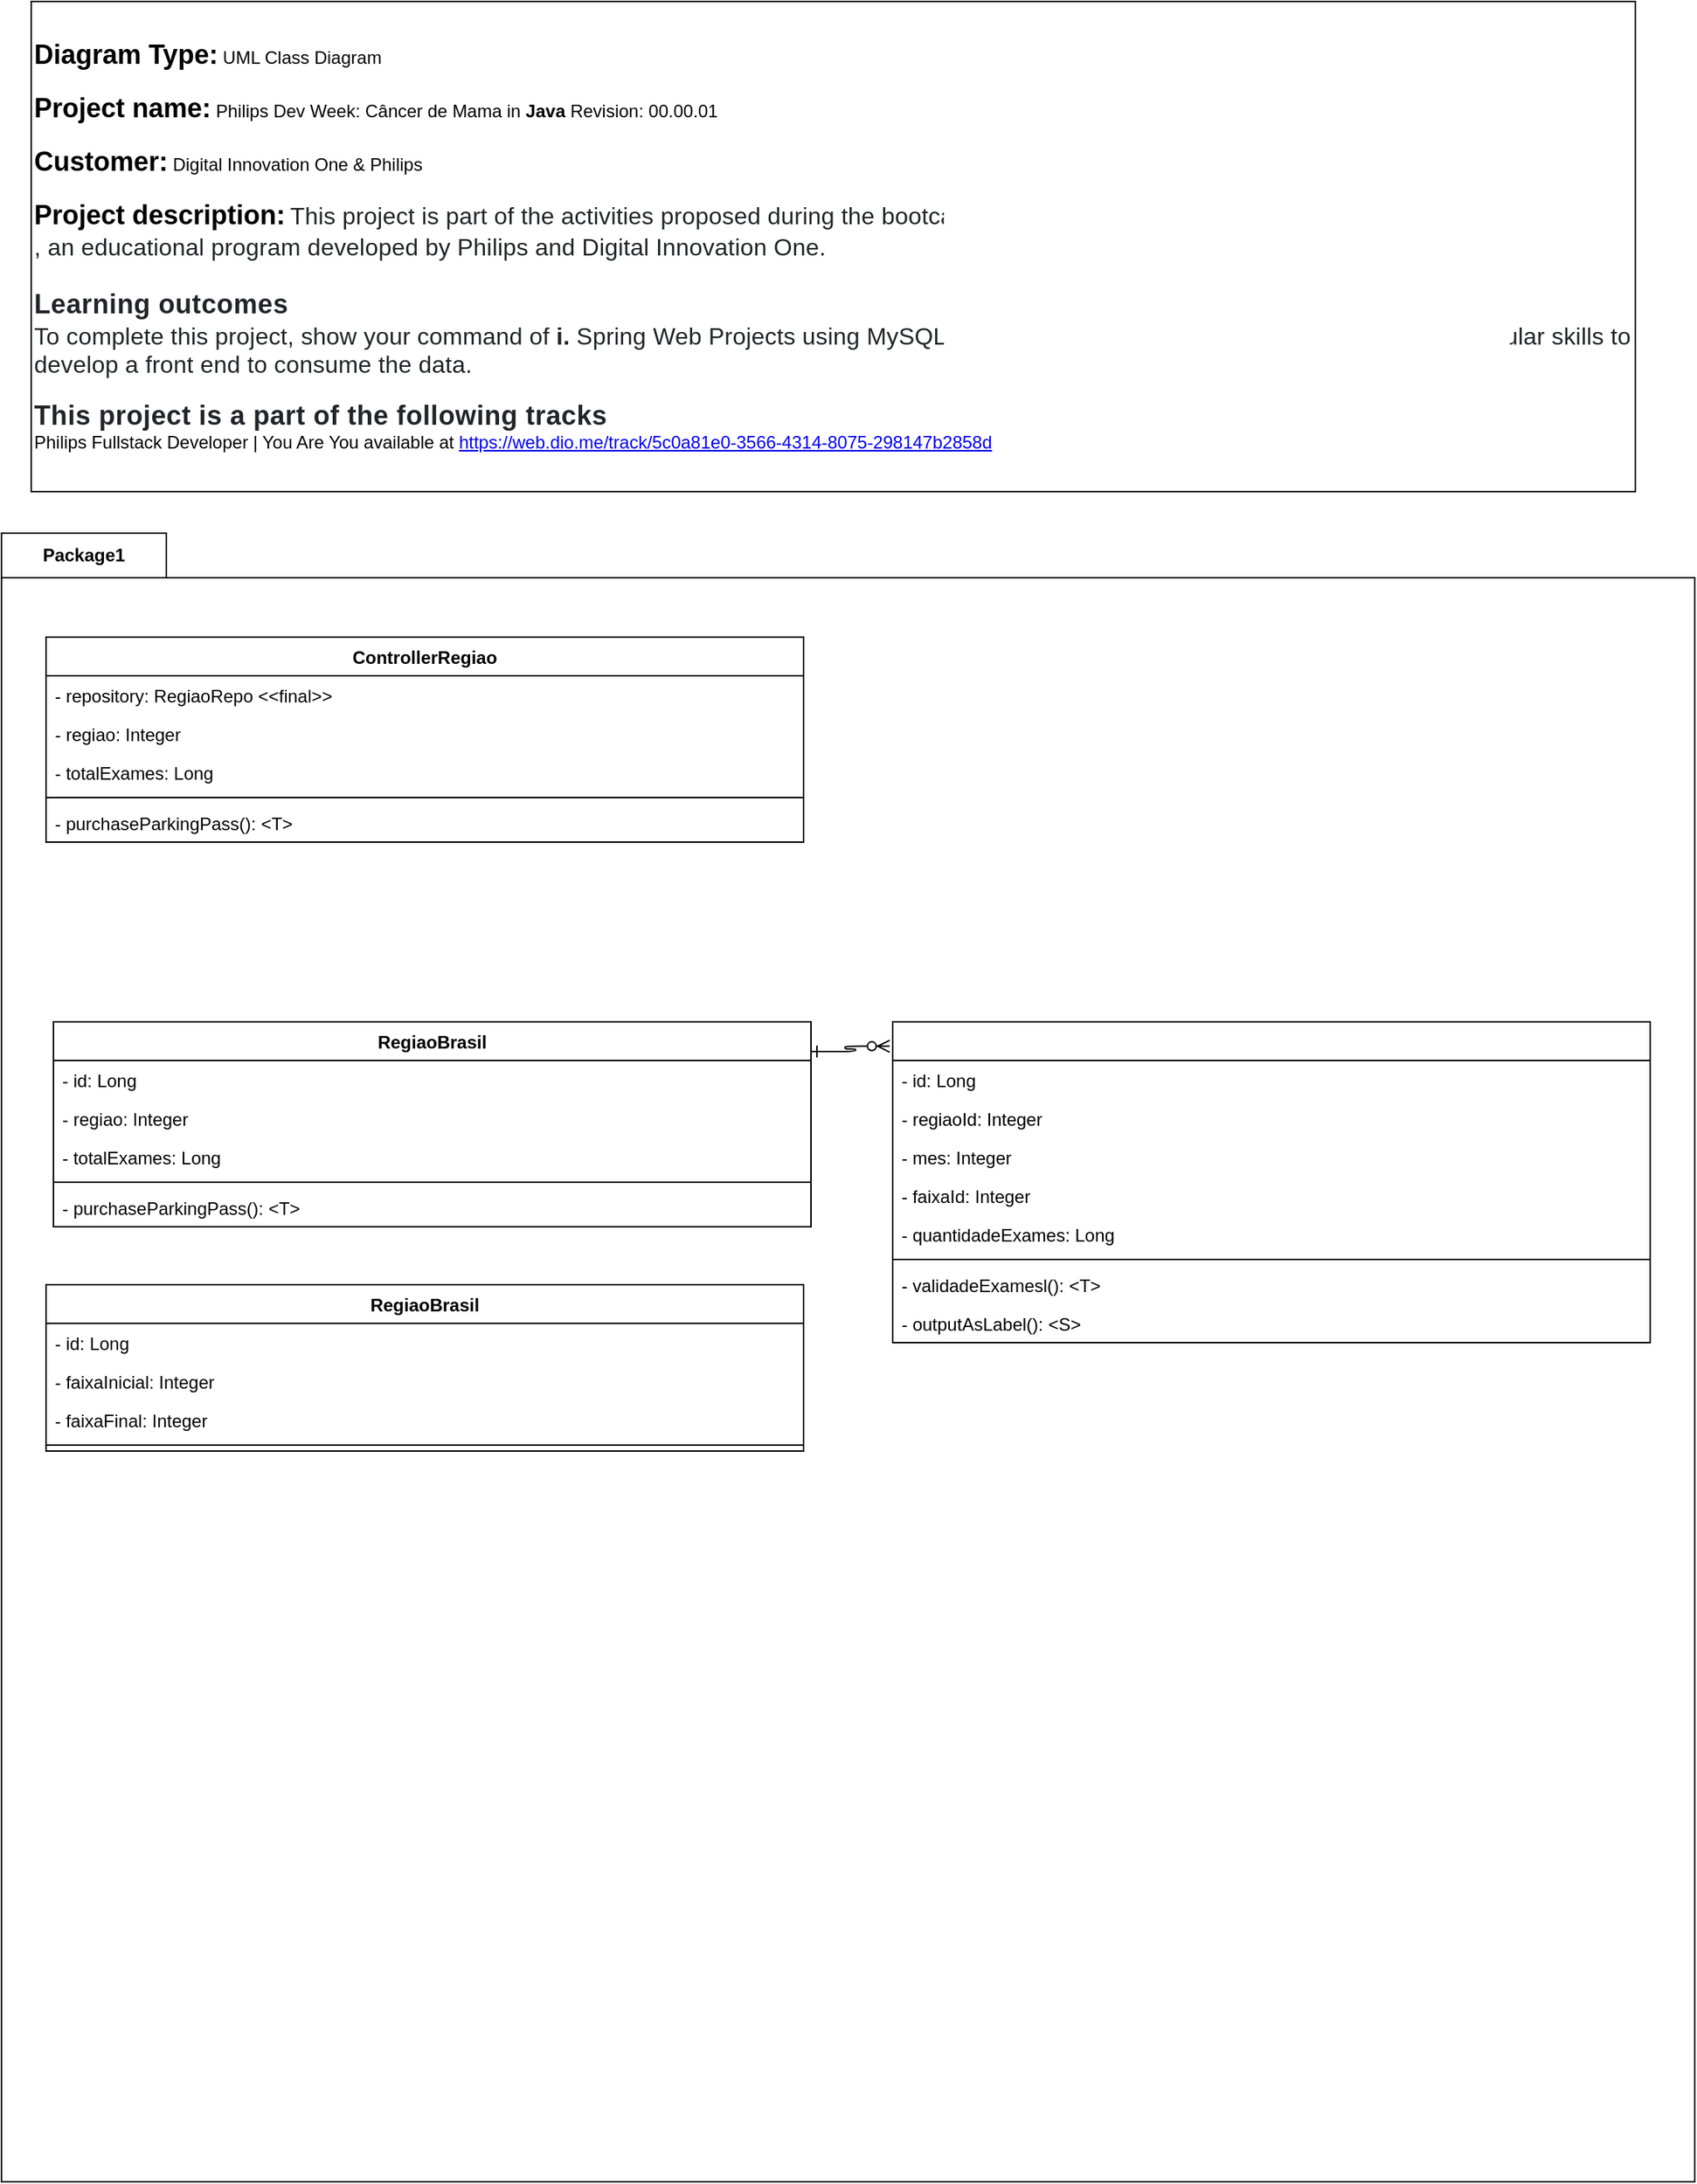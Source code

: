 <mxfile version="17.0.0" type="device"><diagram name="Page-1" id="6133507b-19e7-1e82-6fc7-422aa6c4b21f"><mxGraphModel dx="1259" dy="1284" grid="1" gridSize="10" guides="1" tooltips="1" connect="1" arrows="1" fold="1" page="1" pageScale="1" pageWidth="1169" pageHeight="827" background="none" math="0" shadow="0"><root><mxCell id="0"/><mxCell id="1" parent="0"/><mxCell id="ur2thL-w3JqMQENx__kk-53" value="&lt;b&gt;&lt;font style=&quot;font-size: 18px&quot;&gt;Diagram Type:&lt;/font&gt;&lt;/b&gt; UML Class Diagram&lt;br&gt;&lt;b&gt;&lt;br&gt;&lt;font style=&quot;font-size: 18px&quot;&gt;Project name:&lt;/font&gt;&lt;/b&gt;&amp;nbsp;Philips Dev Week: Câncer de Mama in &lt;b&gt;Java&lt;/b&gt;&amp;nbsp;Revision: 00.00.01&lt;br&gt;&lt;b&gt;&lt;br&gt;&lt;font style=&quot;font-size: 18px&quot;&gt;Customer:&lt;/font&gt;&lt;/b&gt; Digital Innovation One &amp;amp; Philips&lt;br&gt;&lt;b&gt;&lt;br&gt;&lt;font style=&quot;font-size: 18px&quot;&gt;Project description:&lt;/font&gt;&lt;/b&gt;&amp;nbsp;&lt;font color=&quot;#212529&quot;&gt;&lt;span style=&quot;font-size: 16px ; letter-spacing: 0.1px&quot;&gt;This project is part of the activities proposed during the bootcamp Philips Fullstack Developer | You Are You&lt;/span&gt;&lt;br&gt;&lt;span style=&quot;font-size: 16px ; letter-spacing: 0.1px&quot;&gt;, an educational program developed by&amp;nbsp;&lt;/span&gt;&lt;/font&gt;&lt;span style=&quot;color: rgb(33 , 37 , 41) ; font-size: 16px ; letter-spacing: 0.1px&quot;&gt;Philips and Digital Innovation One.&lt;/span&gt;&lt;font color=&quot;#212529&quot;&gt;&lt;span style=&quot;font-size: 16px ; letter-spacing: 0.1px&quot;&gt;&lt;br&gt;&amp;nbsp;&lt;/span&gt;&lt;/font&gt;&lt;span style=&quot;background-color: rgb(255 , 255 , 255)&quot;&gt;&lt;br&gt;&lt;b style=&quot;color: rgb(33 , 37 , 41) ; letter-spacing: 0.3px&quot;&gt;&lt;font style=&quot;font-size: 18px&quot;&gt;Learning outcomes&lt;/font&gt;&lt;/b&gt;&lt;br&gt;&lt;/span&gt;&lt;span style=&quot;background-color: rgb(255 , 255 , 255)&quot;&gt;&lt;font color=&quot;#212529&quot;&gt;&lt;span style=&quot;font-size: 16px ; letter-spacing: 0.1px&quot;&gt;To complete this project, show your command of &lt;b&gt;i.&lt;/b&gt; Spring Web Projects using MySQL to persist data fetch from Datasus data base. ii. Angular skills to develop a front end to consume the data.&lt;br&gt;&lt;/span&gt;&lt;/font&gt;&lt;br&gt;&lt;font style=&quot;color: rgb(33 , 37 , 41) ; letter-spacing: 0.3px ; font-size: 18px&quot;&gt;&lt;b&gt;This project is a part of the following tracks&lt;/b&gt;&lt;/font&gt;&lt;br&gt;&lt;/span&gt;&lt;span style=&quot;background-color: rgb(255 , 255 , 255)&quot;&gt;&lt;span style=&quot;font-size: 12px&quot;&gt;Philips Fullstack Developer | You Are You available at&amp;nbsp;&lt;/span&gt;&lt;a href=&quot;https://web.dio.me/track/5c0a81e0-3566-4314-8075-298147b2858d&quot;&gt;https://web.dio.me/track/5c0a81e0-3566-4314-8075-298147b2858d&lt;/a&gt;&lt;br&gt;&lt;/span&gt;" style="rounded=0;whiteSpace=wrap;html=1;align=left;" parent="1" vertex="1"><mxGeometry x="40" y="-798" width="1080" height="330" as="geometry"/></mxCell><mxCell id="t1KEznXMJvQsZAOo19yi-17" value="Package1" style="shape=folder;fontStyle=1;tabWidth=110;tabHeight=30;tabPosition=left;html=1;boundedLbl=1;labelInHeader=1;container=1;collapsible=0;recursiveResize=0;" vertex="1" parent="1"><mxGeometry x="20" y="-440" width="1140" height="1110" as="geometry"/></mxCell><mxCell id="t1KEznXMJvQsZAOo19yi-1" value="RegiaoBrasil" style="swimlane;fontStyle=1;align=center;verticalAlign=top;childLayout=stackLayout;horizontal=1;startSize=26;horizontalStack=0;resizeParent=1;resizeParentMax=0;resizeLast=0;collapsible=1;marginBottom=0;" vertex="1" parent="t1KEznXMJvQsZAOo19yi-17"><mxGeometry x="35" y="329" width="510" height="138" as="geometry"/></mxCell><mxCell id="t1KEznXMJvQsZAOo19yi-2" value="- id: Long" style="text;strokeColor=none;fillColor=none;align=left;verticalAlign=top;spacingLeft=4;spacingRight=4;overflow=hidden;rotatable=0;points=[[0,0.5],[1,0.5]];portConstraint=eastwest;" vertex="1" parent="t1KEznXMJvQsZAOo19yi-1"><mxGeometry y="26" width="510" height="26" as="geometry"/></mxCell><mxCell id="t1KEznXMJvQsZAOo19yi-5" value="- regiao: Integer&#10;" style="text;strokeColor=none;fillColor=none;align=left;verticalAlign=top;spacingLeft=4;spacingRight=4;overflow=hidden;rotatable=0;points=[[0,0.5],[1,0.5]];portConstraint=eastwest;" vertex="1" parent="t1KEznXMJvQsZAOo19yi-1"><mxGeometry y="52" width="510" height="26" as="geometry"/></mxCell><mxCell id="t1KEznXMJvQsZAOo19yi-6" value="- totalExames: Long&#10;" style="text;strokeColor=none;fillColor=none;align=left;verticalAlign=top;spacingLeft=4;spacingRight=4;overflow=hidden;rotatable=0;points=[[0,0.5],[1,0.5]];portConstraint=eastwest;" vertex="1" parent="t1KEznXMJvQsZAOo19yi-1"><mxGeometry y="78" width="510" height="26" as="geometry"/></mxCell><mxCell id="t1KEznXMJvQsZAOo19yi-7" value="" style="line;strokeWidth=1;fillColor=none;align=left;verticalAlign=middle;spacingTop=-1;spacingLeft=3;spacingRight=3;rotatable=0;labelPosition=right;points=[];portConstraint=eastwest;" vertex="1" parent="t1KEznXMJvQsZAOo19yi-1"><mxGeometry y="104" width="510" height="8" as="geometry"/></mxCell><mxCell id="t1KEznXMJvQsZAOo19yi-8" value="- purchaseParkingPass(): &lt;T&gt;" style="text;strokeColor=none;fillColor=none;align=left;verticalAlign=top;spacingLeft=4;spacingRight=4;overflow=hidden;rotatable=0;points=[[0,0.5],[1,0.5]];portConstraint=eastwest;" vertex="1" parent="t1KEznXMJvQsZAOo19yi-1"><mxGeometry y="112" width="510" height="26" as="geometry"/></mxCell><mxCell id="j45a3ToNBQLJP9z2JNSP-10" value="&#10;&#10;&#10;" style="swimlane;fontStyle=1;align=center;verticalAlign=top;childLayout=stackLayout;horizontal=1;startSize=26;horizontalStack=0;resizeParent=1;resizeParentMax=0;resizeLast=0;collapsible=1;marginBottom=0;" parent="t1KEznXMJvQsZAOo19yi-17" vertex="1"><mxGeometry x="600" y="329" width="510" height="216" as="geometry"/></mxCell><mxCell id="HeYV2rjpR055uDAr7eha-3" value="- id: Long" style="text;strokeColor=none;fillColor=none;align=left;verticalAlign=top;spacingLeft=4;spacingRight=4;overflow=hidden;rotatable=0;points=[[0,0.5],[1,0.5]];portConstraint=eastwest;" parent="j45a3ToNBQLJP9z2JNSP-10" vertex="1"><mxGeometry y="26" width="510" height="26" as="geometry"/></mxCell><mxCell id="HeYV2rjpR055uDAr7eha-13" value="- regiaoId: Integer" style="text;strokeColor=none;fillColor=none;align=left;verticalAlign=top;spacingLeft=4;spacingRight=4;overflow=hidden;rotatable=0;points=[[0,0.5],[1,0.5]];portConstraint=eastwest;" parent="j45a3ToNBQLJP9z2JNSP-10" vertex="1"><mxGeometry y="52" width="510" height="26" as="geometry"/></mxCell><mxCell id="HeYV2rjpR055uDAr7eha-5" value="- mes: Integer&#10;" style="text;strokeColor=none;fillColor=none;align=left;verticalAlign=top;spacingLeft=4;spacingRight=4;overflow=hidden;rotatable=0;points=[[0,0.5],[1,0.5]];portConstraint=eastwest;" parent="j45a3ToNBQLJP9z2JNSP-10" vertex="1"><mxGeometry y="78" width="510" height="26" as="geometry"/></mxCell><mxCell id="j45a3ToNBQLJP9z2JNSP-14" value="- faixaId: Integer&#10;" style="text;strokeColor=none;fillColor=none;align=left;verticalAlign=top;spacingLeft=4;spacingRight=4;overflow=hidden;rotatable=0;points=[[0,0.5],[1,0.5]];portConstraint=eastwest;" parent="j45a3ToNBQLJP9z2JNSP-10" vertex="1"><mxGeometry y="104" width="510" height="26" as="geometry"/></mxCell><mxCell id="HeYV2rjpR055uDAr7eha-11" value="- quantidadeExames: Long&#10;" style="text;strokeColor=none;fillColor=none;align=left;verticalAlign=top;spacingLeft=4;spacingRight=4;overflow=hidden;rotatable=0;points=[[0,0.5],[1,0.5]];portConstraint=eastwest;" parent="j45a3ToNBQLJP9z2JNSP-10" vertex="1"><mxGeometry y="130" width="510" height="26" as="geometry"/></mxCell><mxCell id="j45a3ToNBQLJP9z2JNSP-12" value="" style="line;strokeWidth=1;fillColor=none;align=left;verticalAlign=middle;spacingTop=-1;spacingLeft=3;spacingRight=3;rotatable=0;labelPosition=right;points=[];portConstraint=eastwest;" parent="j45a3ToNBQLJP9z2JNSP-10" vertex="1"><mxGeometry y="156" width="510" height="8" as="geometry"/></mxCell><mxCell id="j45a3ToNBQLJP9z2JNSP-39" value="- validadeExamesl(): &lt;T&gt;" style="text;strokeColor=none;fillColor=none;align=left;verticalAlign=top;spacingLeft=4;spacingRight=4;overflow=hidden;rotatable=0;points=[[0,0.5],[1,0.5]];portConstraint=eastwest;" parent="j45a3ToNBQLJP9z2JNSP-10" vertex="1"><mxGeometry y="164" width="510" height="26" as="geometry"/></mxCell><mxCell id="HeYV2rjpR055uDAr7eha-6" value="- outputAsLabel(): &lt;S&gt;" style="text;strokeColor=none;fillColor=none;align=left;verticalAlign=top;spacingLeft=4;spacingRight=4;overflow=hidden;rotatable=0;points=[[0,0.5],[1,0.5]];portConstraint=eastwest;" parent="j45a3ToNBQLJP9z2JNSP-10" vertex="1"><mxGeometry y="190" width="510" height="26" as="geometry"/></mxCell><mxCell id="t1KEznXMJvQsZAOo19yi-10" value="" style="edgeStyle=entityRelationEdgeStyle;endArrow=ERzeroToMany;startArrow=ERone;endFill=1;startFill=0;exitX=1;exitY=0.145;exitDx=0;exitDy=0;exitPerimeter=0;entryX=-0.004;entryY=0.076;entryDx=0;entryDy=0;entryPerimeter=0;" edge="1" parent="t1KEznXMJvQsZAOo19yi-17" source="t1KEznXMJvQsZAOo19yi-1" target="j45a3ToNBQLJP9z2JNSP-10"><mxGeometry width="100" height="100" relative="1" as="geometry"><mxPoint x="390" y="-110" as="sourcePoint"/><mxPoint x="470" y="-110" as="targetPoint"/></mxGeometry></mxCell><mxCell id="t1KEznXMJvQsZAOo19yi-11" value="RegiaoBrasil" style="swimlane;fontStyle=1;align=center;verticalAlign=top;childLayout=stackLayout;horizontal=1;startSize=26;horizontalStack=0;resizeParent=1;resizeParentMax=0;resizeLast=0;collapsible=1;marginBottom=0;" vertex="1" parent="t1KEznXMJvQsZAOo19yi-17"><mxGeometry x="30" y="506" width="510" height="112" as="geometry"/></mxCell><mxCell id="t1KEznXMJvQsZAOo19yi-12" value="- id: Long" style="text;strokeColor=none;fillColor=none;align=left;verticalAlign=top;spacingLeft=4;spacingRight=4;overflow=hidden;rotatable=0;points=[[0,0.5],[1,0.5]];portConstraint=eastwest;" vertex="1" parent="t1KEznXMJvQsZAOo19yi-11"><mxGeometry y="26" width="510" height="26" as="geometry"/></mxCell><mxCell id="t1KEznXMJvQsZAOo19yi-13" value="- faixaInicial: Integer&#10;" style="text;strokeColor=none;fillColor=none;align=left;verticalAlign=top;spacingLeft=4;spacingRight=4;overflow=hidden;rotatable=0;points=[[0,0.5],[1,0.5]];portConstraint=eastwest;" vertex="1" parent="t1KEznXMJvQsZAOo19yi-11"><mxGeometry y="52" width="510" height="26" as="geometry"/></mxCell><mxCell id="t1KEznXMJvQsZAOo19yi-14" value="- faixaFinal: Integer&#10;" style="text;strokeColor=none;fillColor=none;align=left;verticalAlign=top;spacingLeft=4;spacingRight=4;overflow=hidden;rotatable=0;points=[[0,0.5],[1,0.5]];portConstraint=eastwest;" vertex="1" parent="t1KEznXMJvQsZAOo19yi-11"><mxGeometry y="78" width="510" height="26" as="geometry"/></mxCell><mxCell id="t1KEznXMJvQsZAOo19yi-15" value="" style="line;strokeWidth=1;fillColor=none;align=left;verticalAlign=middle;spacingTop=-1;spacingLeft=3;spacingRight=3;rotatable=0;labelPosition=right;points=[];portConstraint=eastwest;" vertex="1" parent="t1KEznXMJvQsZAOo19yi-11"><mxGeometry y="104" width="510" height="8" as="geometry"/></mxCell><mxCell id="t1KEznXMJvQsZAOo19yi-25" value="ControllerRegiao" style="swimlane;fontStyle=1;align=center;verticalAlign=top;childLayout=stackLayout;horizontal=1;startSize=26;horizontalStack=0;resizeParent=1;resizeParentMax=0;resizeLast=0;collapsible=1;marginBottom=0;" vertex="1" parent="t1KEznXMJvQsZAOo19yi-17"><mxGeometry x="30" y="70" width="510" height="138" as="geometry"/></mxCell><mxCell id="t1KEznXMJvQsZAOo19yi-26" value="- repository: RegiaoRepo &lt;&lt;final&gt;&gt;" style="text;strokeColor=none;fillColor=none;align=left;verticalAlign=top;spacingLeft=4;spacingRight=4;overflow=hidden;rotatable=0;points=[[0,0.5],[1,0.5]];portConstraint=eastwest;" vertex="1" parent="t1KEznXMJvQsZAOo19yi-25"><mxGeometry y="26" width="510" height="26" as="geometry"/></mxCell><mxCell id="t1KEznXMJvQsZAOo19yi-27" value="- regiao: Integer&#10;" style="text;strokeColor=none;fillColor=none;align=left;verticalAlign=top;spacingLeft=4;spacingRight=4;overflow=hidden;rotatable=0;points=[[0,0.5],[1,0.5]];portConstraint=eastwest;" vertex="1" parent="t1KEznXMJvQsZAOo19yi-25"><mxGeometry y="52" width="510" height="26" as="geometry"/></mxCell><mxCell id="t1KEznXMJvQsZAOo19yi-28" value="- totalExames: Long&#10;" style="text;strokeColor=none;fillColor=none;align=left;verticalAlign=top;spacingLeft=4;spacingRight=4;overflow=hidden;rotatable=0;points=[[0,0.5],[1,0.5]];portConstraint=eastwest;" vertex="1" parent="t1KEznXMJvQsZAOo19yi-25"><mxGeometry y="78" width="510" height="26" as="geometry"/></mxCell><mxCell id="t1KEznXMJvQsZAOo19yi-29" value="" style="line;strokeWidth=1;fillColor=none;align=left;verticalAlign=middle;spacingTop=-1;spacingLeft=3;spacingRight=3;rotatable=0;labelPosition=right;points=[];portConstraint=eastwest;" vertex="1" parent="t1KEznXMJvQsZAOo19yi-25"><mxGeometry y="104" width="510" height="8" as="geometry"/></mxCell><mxCell id="t1KEznXMJvQsZAOo19yi-30" value="- purchaseParkingPass(): &lt;T&gt;" style="text;strokeColor=none;fillColor=none;align=left;verticalAlign=top;spacingLeft=4;spacingRight=4;overflow=hidden;rotatable=0;points=[[0,0.5],[1,0.5]];portConstraint=eastwest;" vertex="1" parent="t1KEznXMJvQsZAOo19yi-25"><mxGeometry y="112" width="510" height="26" as="geometry"/></mxCell></root></mxGraphModel></diagram></mxfile>